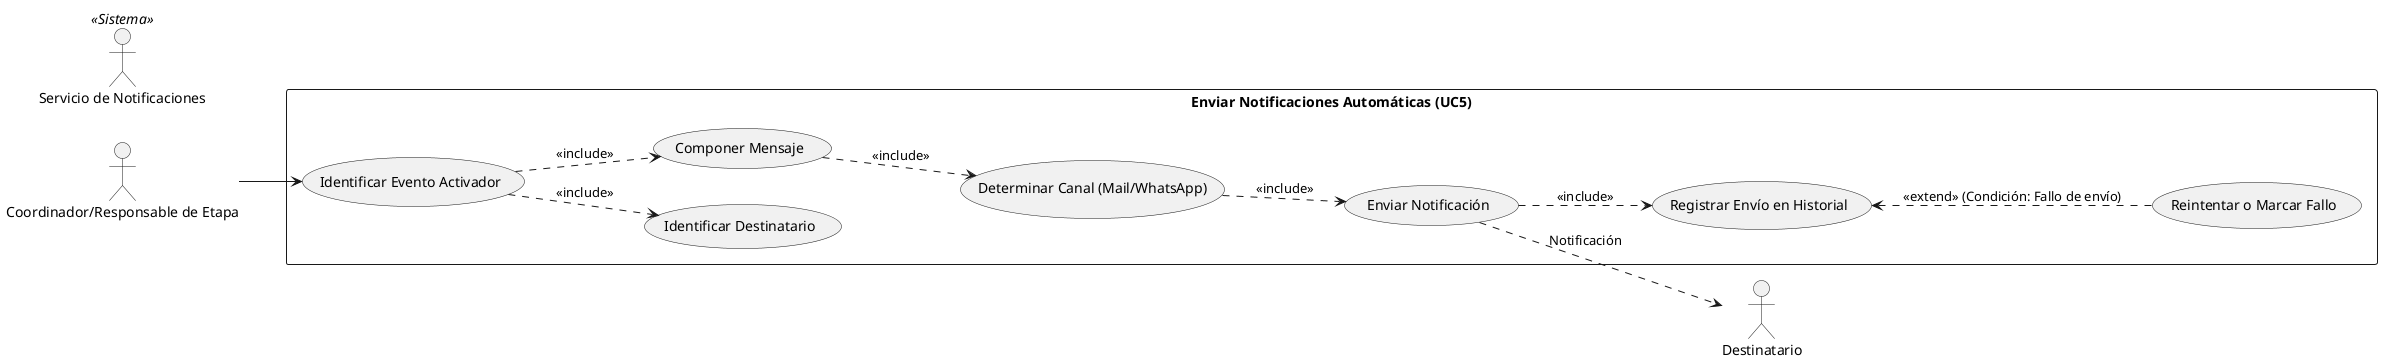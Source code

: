 @startuml
left to right direction

actor "Coordinador/Responsable de Etapa" as Trigger
actor "Servicio de Notificaciones" as Notif <<Sistema>>
actor "Destinatario" as Dest

rectangle "Enviar Notificaciones Automáticas (UC5)" {
    usecase "Identificar Evento Activador" as Evento
    usecase "Identificar Destinatario" as DestinatarioUC
    usecase "Componer Mensaje" as Componer
    usecase "Determinar Canal (Mail/WhatsApp)" as Canal
    usecase "Enviar Notificación" as Enviar
    usecase "Registrar Envío en Historial" as RegEnvio
    usecase "Reintentar o Marcar Fallo" as Reintentar
}

Trigger --> Evento
Evento ..> DestinatarioUC : <<include>>
Evento ..> Componer : <<include>>
Componer ..> Canal : <<include>>
Canal ..> Enviar : <<include>>
Enviar ..> Dest : Notificación
Enviar ..> RegEnvio : <<include>>
RegEnvio <.. Reintentar : <<extend>> (Condición: Fallo de envío)
@enduml

